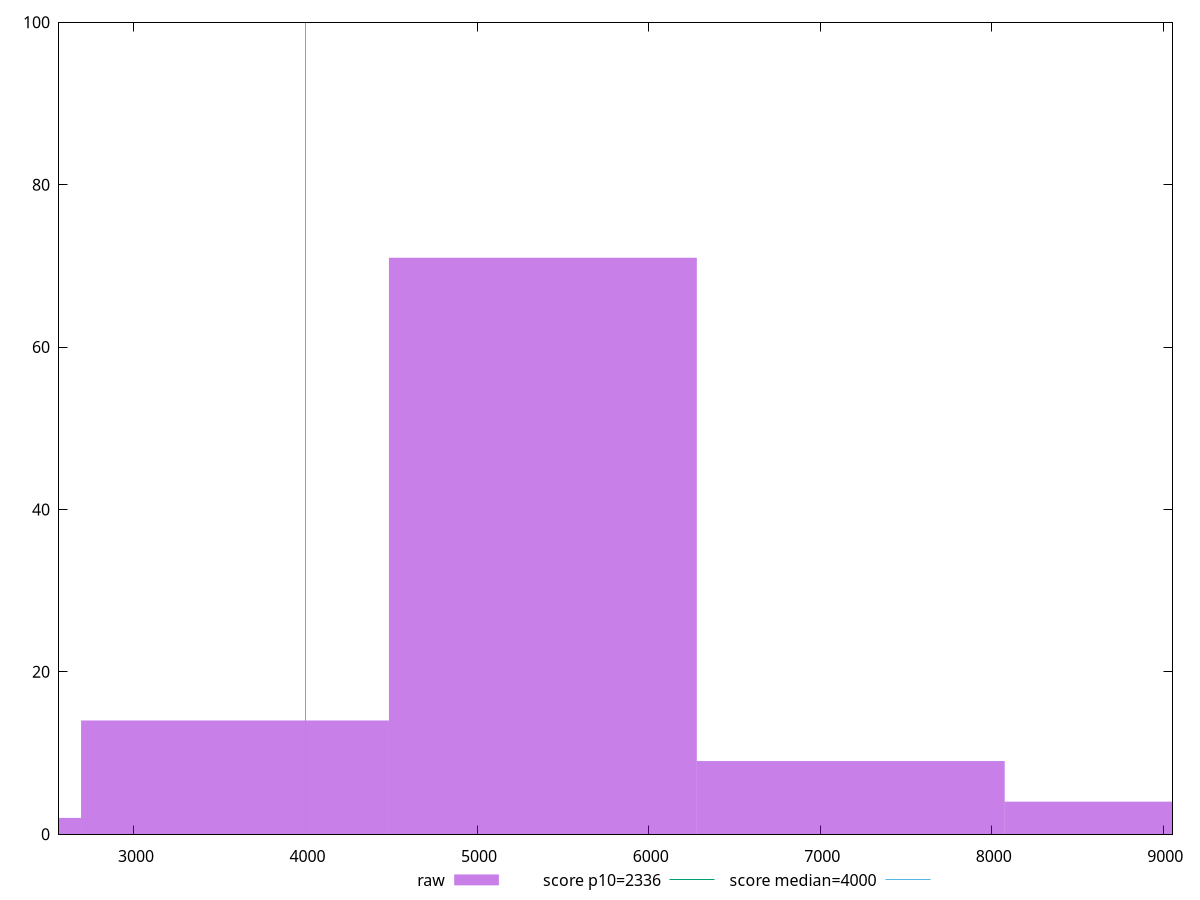 reset

$raw <<EOF
5383.482069450457 71
3588.9880463003046 14
7177.976092600609 9
8972.470115750762 4
1794.4940231501523 2
EOF

set key outside below
set boxwidth 1794.4940231501523
set xrange [2563.0675:9053.249]
set yrange [0:100]
set trange [0:100]
set style fill transparent solid 0.5 noborder

set parametric
set terminal svg size 640, 490 enhanced background rgb 'white'
set output "reprap/first-meaningful-paint/samples/pages+cached+noexternal+nomedia/raw/histogram.svg"

plot $raw title "raw" with boxes, \
     2336,t title "score p10=2336", \
     4000,t title "score median=4000"

reset
